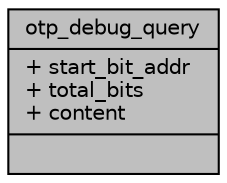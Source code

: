 digraph "otp_debug_query"
{
 // INTERACTIVE_SVG=YES
 // LATEX_PDF_SIZE
  bgcolor="transparent";
  edge [fontname="Helvetica",fontsize="10",labelfontname="Helvetica",labelfontsize="10"];
  node [fontname="Helvetica",fontsize="10",shape=record];
  Node1 [label="{otp_debug_query\n|+ start_bit_addr\l+ total_bits\l+ content\l|}",height=0.2,width=0.4,color="black", fillcolor="grey75", style="filled", fontcolor="black",tooltip=" "];
}
